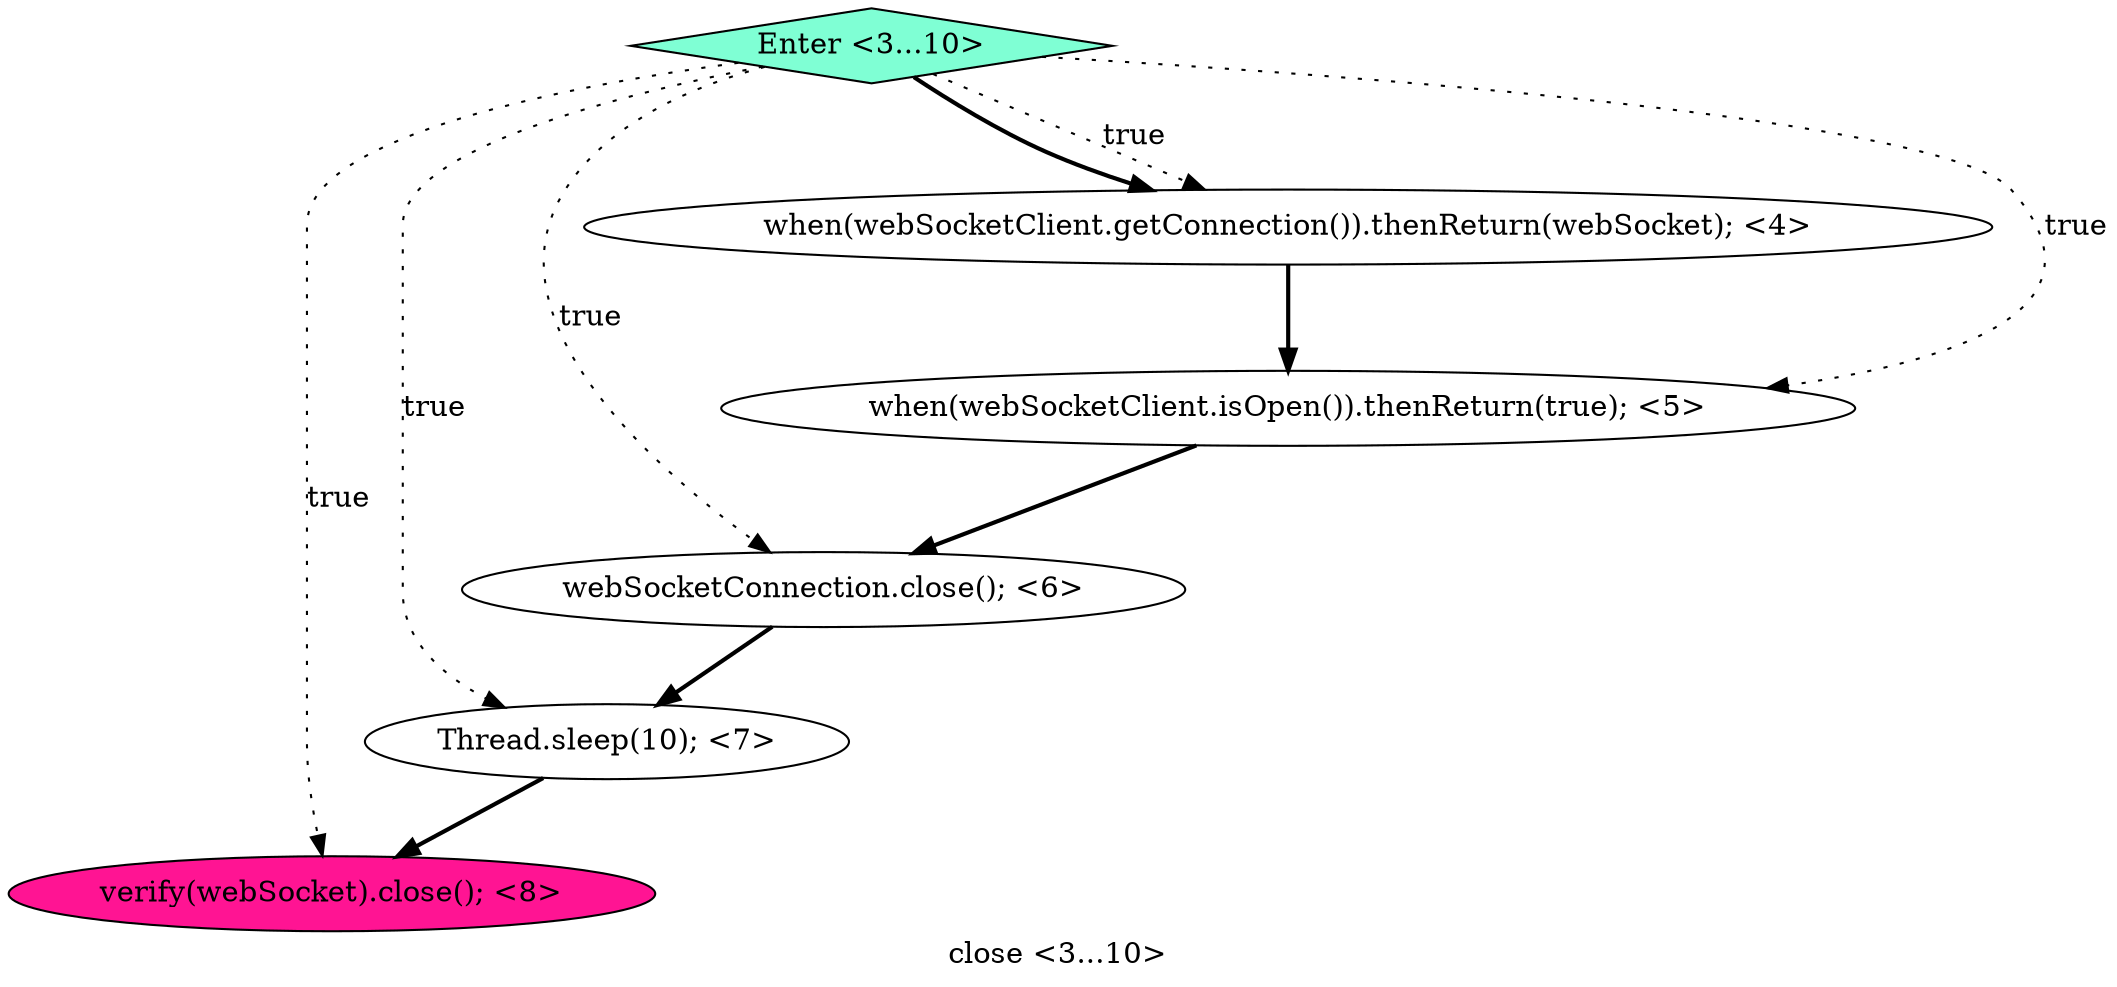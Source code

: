 digraph PDG {
label = "close <3...10>";
0.2 [style = filled, label = "webSocketConnection.close(); <6>", fillcolor = white, shape = ellipse];
0.1 [style = filled, label = "when(webSocketClient.isOpen()).thenReturn(true); <5>", fillcolor = white, shape = ellipse];
0.4 [style = filled, label = "verify(webSocket).close(); <8>", fillcolor = deeppink, shape = ellipse];
0.3 [style = filled, label = "Thread.sleep(10); <7>", fillcolor = white, shape = ellipse];
0.5 [style = filled, label = "Enter <3...10>", fillcolor = aquamarine, shape = diamond];
0.0 [style = filled, label = "when(webSocketClient.getConnection()).thenReturn(webSocket); <4>", fillcolor = white, shape = ellipse];
0.0 -> 0.1 [style = bold, label=""];
0.1 -> 0.2 [style = bold, label=""];
0.2 -> 0.3 [style = bold, label=""];
0.3 -> 0.4 [style = bold, label=""];
0.5 -> 0.0 [style = dotted, label="true"];
0.5 -> 0.0 [style = bold, label=""];
0.5 -> 0.1 [style = dotted, label="true"];
0.5 -> 0.2 [style = dotted, label="true"];
0.5 -> 0.3 [style = dotted, label="true"];
0.5 -> 0.4 [style = dotted, label="true"];
}
